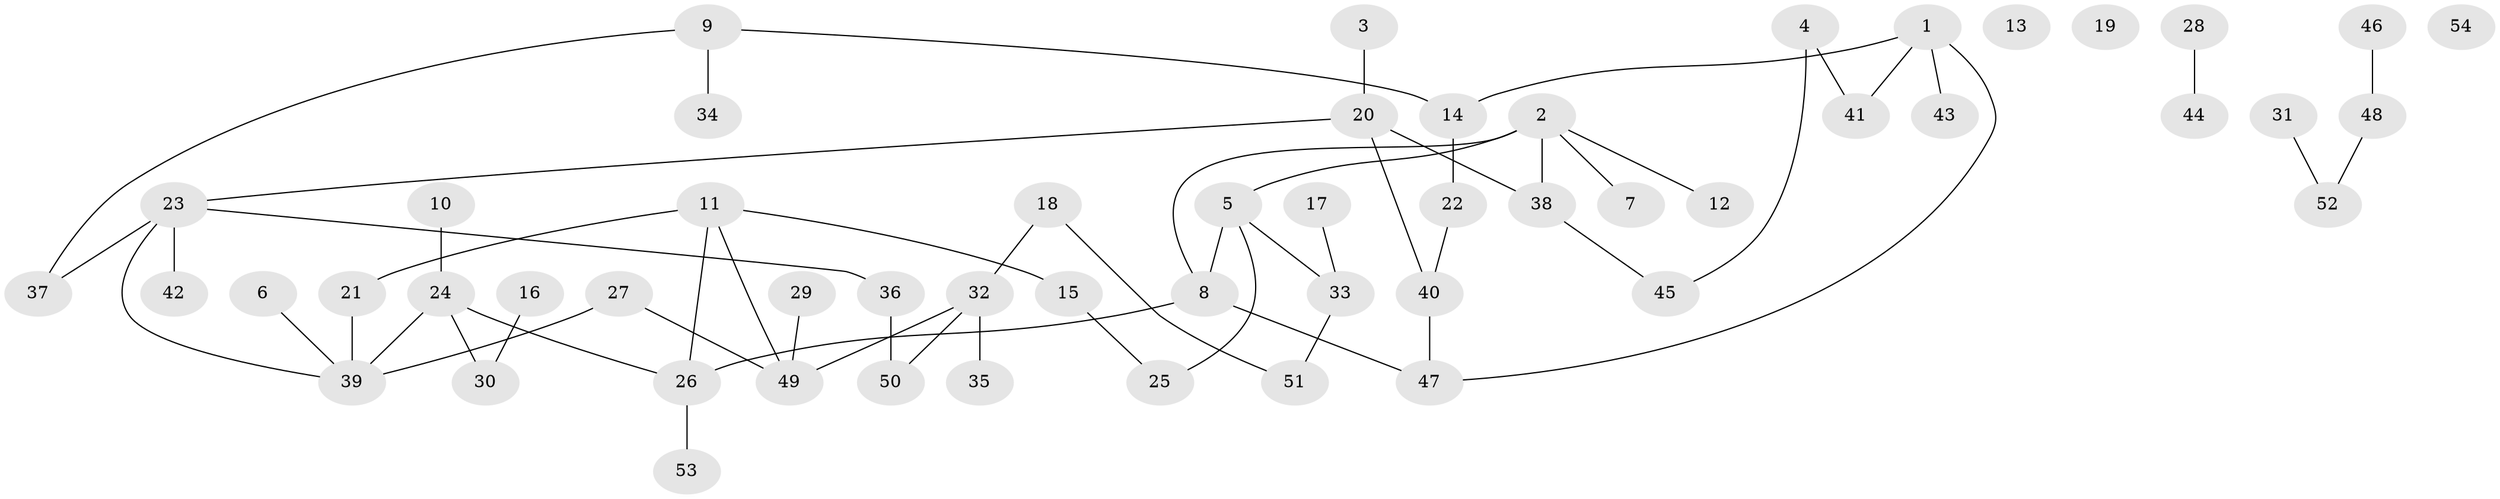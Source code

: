 // Generated by graph-tools (version 1.1) at 2025/33/03/09/25 02:33:26]
// undirected, 54 vertices, 59 edges
graph export_dot {
graph [start="1"]
  node [color=gray90,style=filled];
  1;
  2;
  3;
  4;
  5;
  6;
  7;
  8;
  9;
  10;
  11;
  12;
  13;
  14;
  15;
  16;
  17;
  18;
  19;
  20;
  21;
  22;
  23;
  24;
  25;
  26;
  27;
  28;
  29;
  30;
  31;
  32;
  33;
  34;
  35;
  36;
  37;
  38;
  39;
  40;
  41;
  42;
  43;
  44;
  45;
  46;
  47;
  48;
  49;
  50;
  51;
  52;
  53;
  54;
  1 -- 14;
  1 -- 41;
  1 -- 43;
  1 -- 47;
  2 -- 5;
  2 -- 7;
  2 -- 8;
  2 -- 12;
  2 -- 38;
  3 -- 20;
  4 -- 41;
  4 -- 45;
  5 -- 8;
  5 -- 25;
  5 -- 33;
  6 -- 39;
  8 -- 26;
  8 -- 47;
  9 -- 14;
  9 -- 34;
  9 -- 37;
  10 -- 24;
  11 -- 15;
  11 -- 21;
  11 -- 26;
  11 -- 49;
  14 -- 22;
  15 -- 25;
  16 -- 30;
  17 -- 33;
  18 -- 32;
  18 -- 51;
  20 -- 23;
  20 -- 38;
  20 -- 40;
  21 -- 39;
  22 -- 40;
  23 -- 36;
  23 -- 37;
  23 -- 39;
  23 -- 42;
  24 -- 26;
  24 -- 30;
  24 -- 39;
  26 -- 53;
  27 -- 39;
  27 -- 49;
  28 -- 44;
  29 -- 49;
  31 -- 52;
  32 -- 35;
  32 -- 49;
  32 -- 50;
  33 -- 51;
  36 -- 50;
  38 -- 45;
  40 -- 47;
  46 -- 48;
  48 -- 52;
}

